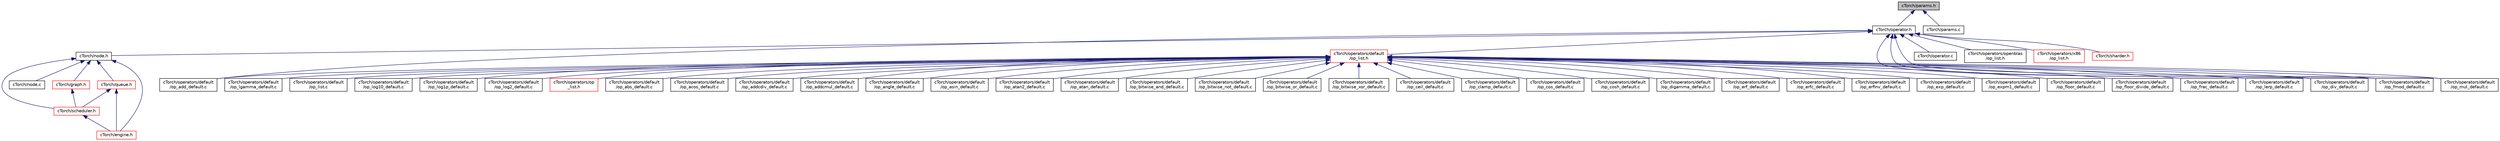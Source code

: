 digraph "cTorch/params.h"
{
 // LATEX_PDF_SIZE
  edge [fontname="Helvetica",fontsize="10",labelfontname="Helvetica",labelfontsize="10"];
  node [fontname="Helvetica",fontsize="10",shape=record];
  Node1 [label="cTorch/params.h",height=0.2,width=0.4,color="black", fillcolor="grey75", style="filled", fontcolor="black",tooltip=" "];
  Node1 -> Node2 [dir="back",color="midnightblue",fontsize="10",style="solid"];
  Node2 [label="cTorch/operator.h",height=0.2,width=0.4,color="black", fillcolor="white", style="filled",URL="$operator_8h.html",tooltip=" "];
  Node2 -> Node3 [dir="back",color="midnightblue",fontsize="10",style="solid"];
  Node3 [label="cTorch/node.h",height=0.2,width=0.4,color="black", fillcolor="white", style="filled",URL="$node_8h.html",tooltip=" "];
  Node3 -> Node4 [dir="back",color="midnightblue",fontsize="10",style="solid"];
  Node4 [label="cTorch/engine.h",height=0.2,width=0.4,color="red", fillcolor="white", style="filled",URL="$engine_8h.html",tooltip=" "];
  Node3 -> Node7 [dir="back",color="midnightblue",fontsize="10",style="solid"];
  Node7 [label="cTorch/graph.h",height=0.2,width=0.4,color="red", fillcolor="white", style="filled",URL="$graph_8h.html",tooltip=" "];
  Node7 -> Node8 [dir="back",color="midnightblue",fontsize="10",style="solid"];
  Node8 [label="cTorch/scheduler.h",height=0.2,width=0.4,color="red", fillcolor="white", style="filled",URL="$scheduler_8h.html",tooltip=" "];
  Node8 -> Node4 [dir="back",color="midnightblue",fontsize="10",style="solid"];
  Node3 -> Node8 [dir="back",color="midnightblue",fontsize="10",style="solid"];
  Node3 -> Node14 [dir="back",color="midnightblue",fontsize="10",style="solid"];
  Node14 [label="cTorch/queue.h",height=0.2,width=0.4,color="red", fillcolor="white", style="filled",URL="$queue_8h.html",tooltip=" "];
  Node14 -> Node8 [dir="back",color="midnightblue",fontsize="10",style="solid"];
  Node14 -> Node4 [dir="back",color="midnightblue",fontsize="10",style="solid"];
  Node3 -> Node16 [dir="back",color="midnightblue",fontsize="10",style="solid"];
  Node16 [label="cTorch/node.c",height=0.2,width=0.4,color="black", fillcolor="white", style="filled",URL="$node_8c.html",tooltip=" "];
  Node2 -> Node17 [dir="back",color="midnightblue",fontsize="10",style="solid"];
  Node17 [label="cTorch/operators/default\l/op_list.h",height=0.2,width=0.4,color="red", fillcolor="white", style="filled",URL="$default_2op__list_8h.html",tooltip=" "];
  Node17 -> Node18 [dir="back",color="midnightblue",fontsize="10",style="solid"];
  Node18 [label="cTorch/operators/op\l_list.h",height=0.2,width=0.4,color="red", fillcolor="white", style="filled",URL="$op__list_8h.html",tooltip=" "];
  Node17 -> Node19 [dir="back",color="midnightblue",fontsize="10",style="solid"];
  Node19 [label="cTorch/operators/default\l/op_abs_default.c",height=0.2,width=0.4,color="black", fillcolor="white", style="filled",URL="$op__abs__default_8c.html",tooltip=" "];
  Node17 -> Node20 [dir="back",color="midnightblue",fontsize="10",style="solid"];
  Node20 [label="cTorch/operators/default\l/op_acos_default.c",height=0.2,width=0.4,color="black", fillcolor="white", style="filled",URL="$op__acos__default_8c.html",tooltip=" "];
  Node17 -> Node21 [dir="back",color="midnightblue",fontsize="10",style="solid"];
  Node21 [label="cTorch/operators/default\l/op_add_default.c",height=0.2,width=0.4,color="black", fillcolor="white", style="filled",URL="$op__add__default_8c.html",tooltip=" "];
  Node17 -> Node22 [dir="back",color="midnightblue",fontsize="10",style="solid"];
  Node22 [label="cTorch/operators/default\l/op_addcdiv_default.c",height=0.2,width=0.4,color="black", fillcolor="white", style="filled",URL="$op__addcdiv__default_8c.html",tooltip=" "];
  Node17 -> Node23 [dir="back",color="midnightblue",fontsize="10",style="solid"];
  Node23 [label="cTorch/operators/default\l/op_addcmul_default.c",height=0.2,width=0.4,color="black", fillcolor="white", style="filled",URL="$op__addcmul__default_8c.html",tooltip=" "];
  Node17 -> Node24 [dir="back",color="midnightblue",fontsize="10",style="solid"];
  Node24 [label="cTorch/operators/default\l/op_angle_default.c",height=0.2,width=0.4,color="black", fillcolor="white", style="filled",URL="$op__angle__default_8c.html",tooltip=" "];
  Node17 -> Node25 [dir="back",color="midnightblue",fontsize="10",style="solid"];
  Node25 [label="cTorch/operators/default\l/op_asin_default.c",height=0.2,width=0.4,color="black", fillcolor="white", style="filled",URL="$op__asin__default_8c.html",tooltip=" "];
  Node17 -> Node26 [dir="back",color="midnightblue",fontsize="10",style="solid"];
  Node26 [label="cTorch/operators/default\l/op_atan2_default.c",height=0.2,width=0.4,color="black", fillcolor="white", style="filled",URL="$op__atan2__default_8c.html",tooltip=" "];
  Node17 -> Node27 [dir="back",color="midnightblue",fontsize="10",style="solid"];
  Node27 [label="cTorch/operators/default\l/op_atan_default.c",height=0.2,width=0.4,color="black", fillcolor="white", style="filled",URL="$op__atan__default_8c.html",tooltip=" "];
  Node17 -> Node28 [dir="back",color="midnightblue",fontsize="10",style="solid"];
  Node28 [label="cTorch/operators/default\l/op_bitwise_and_default.c",height=0.2,width=0.4,color="black", fillcolor="white", style="filled",URL="$op__bitwise__and__default_8c.html",tooltip=" "];
  Node17 -> Node29 [dir="back",color="midnightblue",fontsize="10",style="solid"];
  Node29 [label="cTorch/operators/default\l/op_bitwise_not_default.c",height=0.2,width=0.4,color="black", fillcolor="white", style="filled",URL="$op__bitwise__not__default_8c.html",tooltip=" "];
  Node17 -> Node30 [dir="back",color="midnightblue",fontsize="10",style="solid"];
  Node30 [label="cTorch/operators/default\l/op_bitwise_or_default.c",height=0.2,width=0.4,color="black", fillcolor="white", style="filled",URL="$op__bitwise__or__default_8c.html",tooltip=" "];
  Node17 -> Node31 [dir="back",color="midnightblue",fontsize="10",style="solid"];
  Node31 [label="cTorch/operators/default\l/op_bitwise_xor_default.c",height=0.2,width=0.4,color="black", fillcolor="white", style="filled",URL="$op__bitwise__xor__default_8c.html",tooltip=" "];
  Node17 -> Node32 [dir="back",color="midnightblue",fontsize="10",style="solid"];
  Node32 [label="cTorch/operators/default\l/op_ceil_default.c",height=0.2,width=0.4,color="black", fillcolor="white", style="filled",URL="$op__ceil__default_8c.html",tooltip=" "];
  Node17 -> Node33 [dir="back",color="midnightblue",fontsize="10",style="solid"];
  Node33 [label="cTorch/operators/default\l/op_clamp_default.c",height=0.2,width=0.4,color="black", fillcolor="white", style="filled",URL="$op__clamp__default_8c.html",tooltip=" "];
  Node17 -> Node34 [dir="back",color="midnightblue",fontsize="10",style="solid"];
  Node34 [label="cTorch/operators/default\l/op_cos_default.c",height=0.2,width=0.4,color="black", fillcolor="white", style="filled",URL="$op__cos__default_8c.html",tooltip=" "];
  Node17 -> Node35 [dir="back",color="midnightblue",fontsize="10",style="solid"];
  Node35 [label="cTorch/operators/default\l/op_cosh_default.c",height=0.2,width=0.4,color="black", fillcolor="white", style="filled",URL="$op__cosh__default_8c.html",tooltip=" "];
  Node17 -> Node36 [dir="back",color="midnightblue",fontsize="10",style="solid"];
  Node36 [label="cTorch/operators/default\l/op_digamma_default.c",height=0.2,width=0.4,color="black", fillcolor="white", style="filled",URL="$op__digamma__default_8c.html",tooltip=" "];
  Node17 -> Node37 [dir="back",color="midnightblue",fontsize="10",style="solid"];
  Node37 [label="cTorch/operators/default\l/op_div_default.c",height=0.2,width=0.4,color="black", fillcolor="white", style="filled",URL="$op__div__default_8c.html",tooltip=" "];
  Node17 -> Node38 [dir="back",color="midnightblue",fontsize="10",style="solid"];
  Node38 [label="cTorch/operators/default\l/op_erf_default.c",height=0.2,width=0.4,color="black", fillcolor="white", style="filled",URL="$op__erf__default_8c.html",tooltip=" "];
  Node17 -> Node39 [dir="back",color="midnightblue",fontsize="10",style="solid"];
  Node39 [label="cTorch/operators/default\l/op_erfc_default.c",height=0.2,width=0.4,color="black", fillcolor="white", style="filled",URL="$op__erfc__default_8c.html",tooltip=" "];
  Node17 -> Node40 [dir="back",color="midnightblue",fontsize="10",style="solid"];
  Node40 [label="cTorch/operators/default\l/op_erfinv_default.c",height=0.2,width=0.4,color="black", fillcolor="white", style="filled",URL="$op__erfinv__default_8c.html",tooltip=" "];
  Node17 -> Node41 [dir="back",color="midnightblue",fontsize="10",style="solid"];
  Node41 [label="cTorch/operators/default\l/op_exp_default.c",height=0.2,width=0.4,color="black", fillcolor="white", style="filled",URL="$op__exp__default_8c.html",tooltip=" "];
  Node17 -> Node42 [dir="back",color="midnightblue",fontsize="10",style="solid"];
  Node42 [label="cTorch/operators/default\l/op_expm1_default.c",height=0.2,width=0.4,color="black", fillcolor="white", style="filled",URL="$op__expm1__default_8c.html",tooltip=" "];
  Node17 -> Node43 [dir="back",color="midnightblue",fontsize="10",style="solid"];
  Node43 [label="cTorch/operators/default\l/op_floor_default.c",height=0.2,width=0.4,color="black", fillcolor="white", style="filled",URL="$op__floor__default_8c.html",tooltip=" "];
  Node17 -> Node44 [dir="back",color="midnightblue",fontsize="10",style="solid"];
  Node44 [label="cTorch/operators/default\l/op_floor_divide_default.c",height=0.2,width=0.4,color="black", fillcolor="white", style="filled",URL="$op__floor__divide__default_8c.html",tooltip=" "];
  Node17 -> Node45 [dir="back",color="midnightblue",fontsize="10",style="solid"];
  Node45 [label="cTorch/operators/default\l/op_fmod_default.c",height=0.2,width=0.4,color="black", fillcolor="white", style="filled",URL="$op__fmod__default_8c.html",tooltip=" "];
  Node17 -> Node46 [dir="back",color="midnightblue",fontsize="10",style="solid"];
  Node46 [label="cTorch/operators/default\l/op_frac_default.c",height=0.2,width=0.4,color="black", fillcolor="white", style="filled",URL="$op__frac__default_8c.html",tooltip=" "];
  Node17 -> Node47 [dir="back",color="midnightblue",fontsize="10",style="solid"];
  Node47 [label="cTorch/operators/default\l/op_lerp_default.c",height=0.2,width=0.4,color="black", fillcolor="white", style="filled",URL="$op__lerp__default_8c.html",tooltip=" "];
  Node17 -> Node48 [dir="back",color="midnightblue",fontsize="10",style="solid"];
  Node48 [label="cTorch/operators/default\l/op_lgamma_default.c",height=0.2,width=0.4,color="black", fillcolor="white", style="filled",URL="$op__lgamma__default_8c.html",tooltip=" "];
  Node17 -> Node49 [dir="back",color="midnightblue",fontsize="10",style="solid"];
  Node49 [label="cTorch/operators/default\l/op_list.c",height=0.2,width=0.4,color="black", fillcolor="white", style="filled",URL="$default_2op__list_8c.html",tooltip=" "];
  Node17 -> Node50 [dir="back",color="midnightblue",fontsize="10",style="solid"];
  Node50 [label="cTorch/operators/default\l/op_log10_default.c",height=0.2,width=0.4,color="black", fillcolor="white", style="filled",URL="$op__log10__default_8c.html",tooltip=" "];
  Node17 -> Node51 [dir="back",color="midnightblue",fontsize="10",style="solid"];
  Node51 [label="cTorch/operators/default\l/op_log1p_default.c",height=0.2,width=0.4,color="black", fillcolor="white", style="filled",URL="$op__log1p__default_8c.html",tooltip=" "];
  Node17 -> Node52 [dir="back",color="midnightblue",fontsize="10",style="solid"];
  Node52 [label="cTorch/operators/default\l/op_log2_default.c",height=0.2,width=0.4,color="black", fillcolor="white", style="filled",URL="$op__log2__default_8c.html",tooltip=" "];
  Node17 -> Node58 [dir="back",color="midnightblue",fontsize="10",style="solid"];
  Node58 [label="cTorch/operators/default\l/op_mul_default.c",height=0.2,width=0.4,color="black", fillcolor="white", style="filled",URL="$op__mul__default_8c.html",tooltip=" "];
  Node2 -> Node59 [dir="back",color="midnightblue",fontsize="10",style="solid"];
  Node59 [label="cTorch/operator.c",height=0.2,width=0.4,color="black", fillcolor="white", style="filled",URL="$operator_8c.html",tooltip=" "];
  Node2 -> Node21 [dir="back",color="midnightblue",fontsize="10",style="solid"];
  Node2 -> Node37 [dir="back",color="midnightblue",fontsize="10",style="solid"];
  Node2 -> Node45 [dir="back",color="midnightblue",fontsize="10",style="solid"];
  Node2 -> Node58 [dir="back",color="midnightblue",fontsize="10",style="solid"];
  Node2 -> Node60 [dir="back",color="midnightblue",fontsize="10",style="solid"];
  Node60 [label="cTorch/operators/openblas\l/op_list.h",height=0.2,width=0.4,color="black", fillcolor="white", style="filled",URL="$openblas_2op__list_8h.html",tooltip=" "];
  Node2 -> Node61 [dir="back",color="midnightblue",fontsize="10",style="solid"];
  Node61 [label="cTorch/operators/x86\l/op_list.h",height=0.2,width=0.4,color="red", fillcolor="white", style="filled",URL="$x86_2op__list_8h.html",tooltip=" "];
  Node2 -> Node63 [dir="back",color="midnightblue",fontsize="10",style="solid"];
  Node63 [label="cTorch/sharder.h",height=0.2,width=0.4,color="red", fillcolor="white", style="filled",URL="$sharder_8h.html",tooltip=" "];
  Node1 -> Node65 [dir="back",color="midnightblue",fontsize="10",style="solid"];
  Node65 [label="cTorch/params.c",height=0.2,width=0.4,color="black", fillcolor="white", style="filled",URL="$params_8c.html",tooltip=" "];
}
